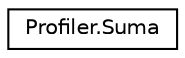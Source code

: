 digraph "Graphical Class Hierarchy"
{
  edge [fontname="Helvetica",fontsize="10",labelfontname="Helvetica",labelfontsize="10"];
  node [fontname="Helvetica",fontsize="10",shape=record];
  rankdir="LR";
  Node0 [label="Profiler.Suma",height=0.2,width=0.4,color="black", fillcolor="white", style="filled",URL="$classProfiler_1_1Suma.html",tooltip="Sum handler. "];
}
